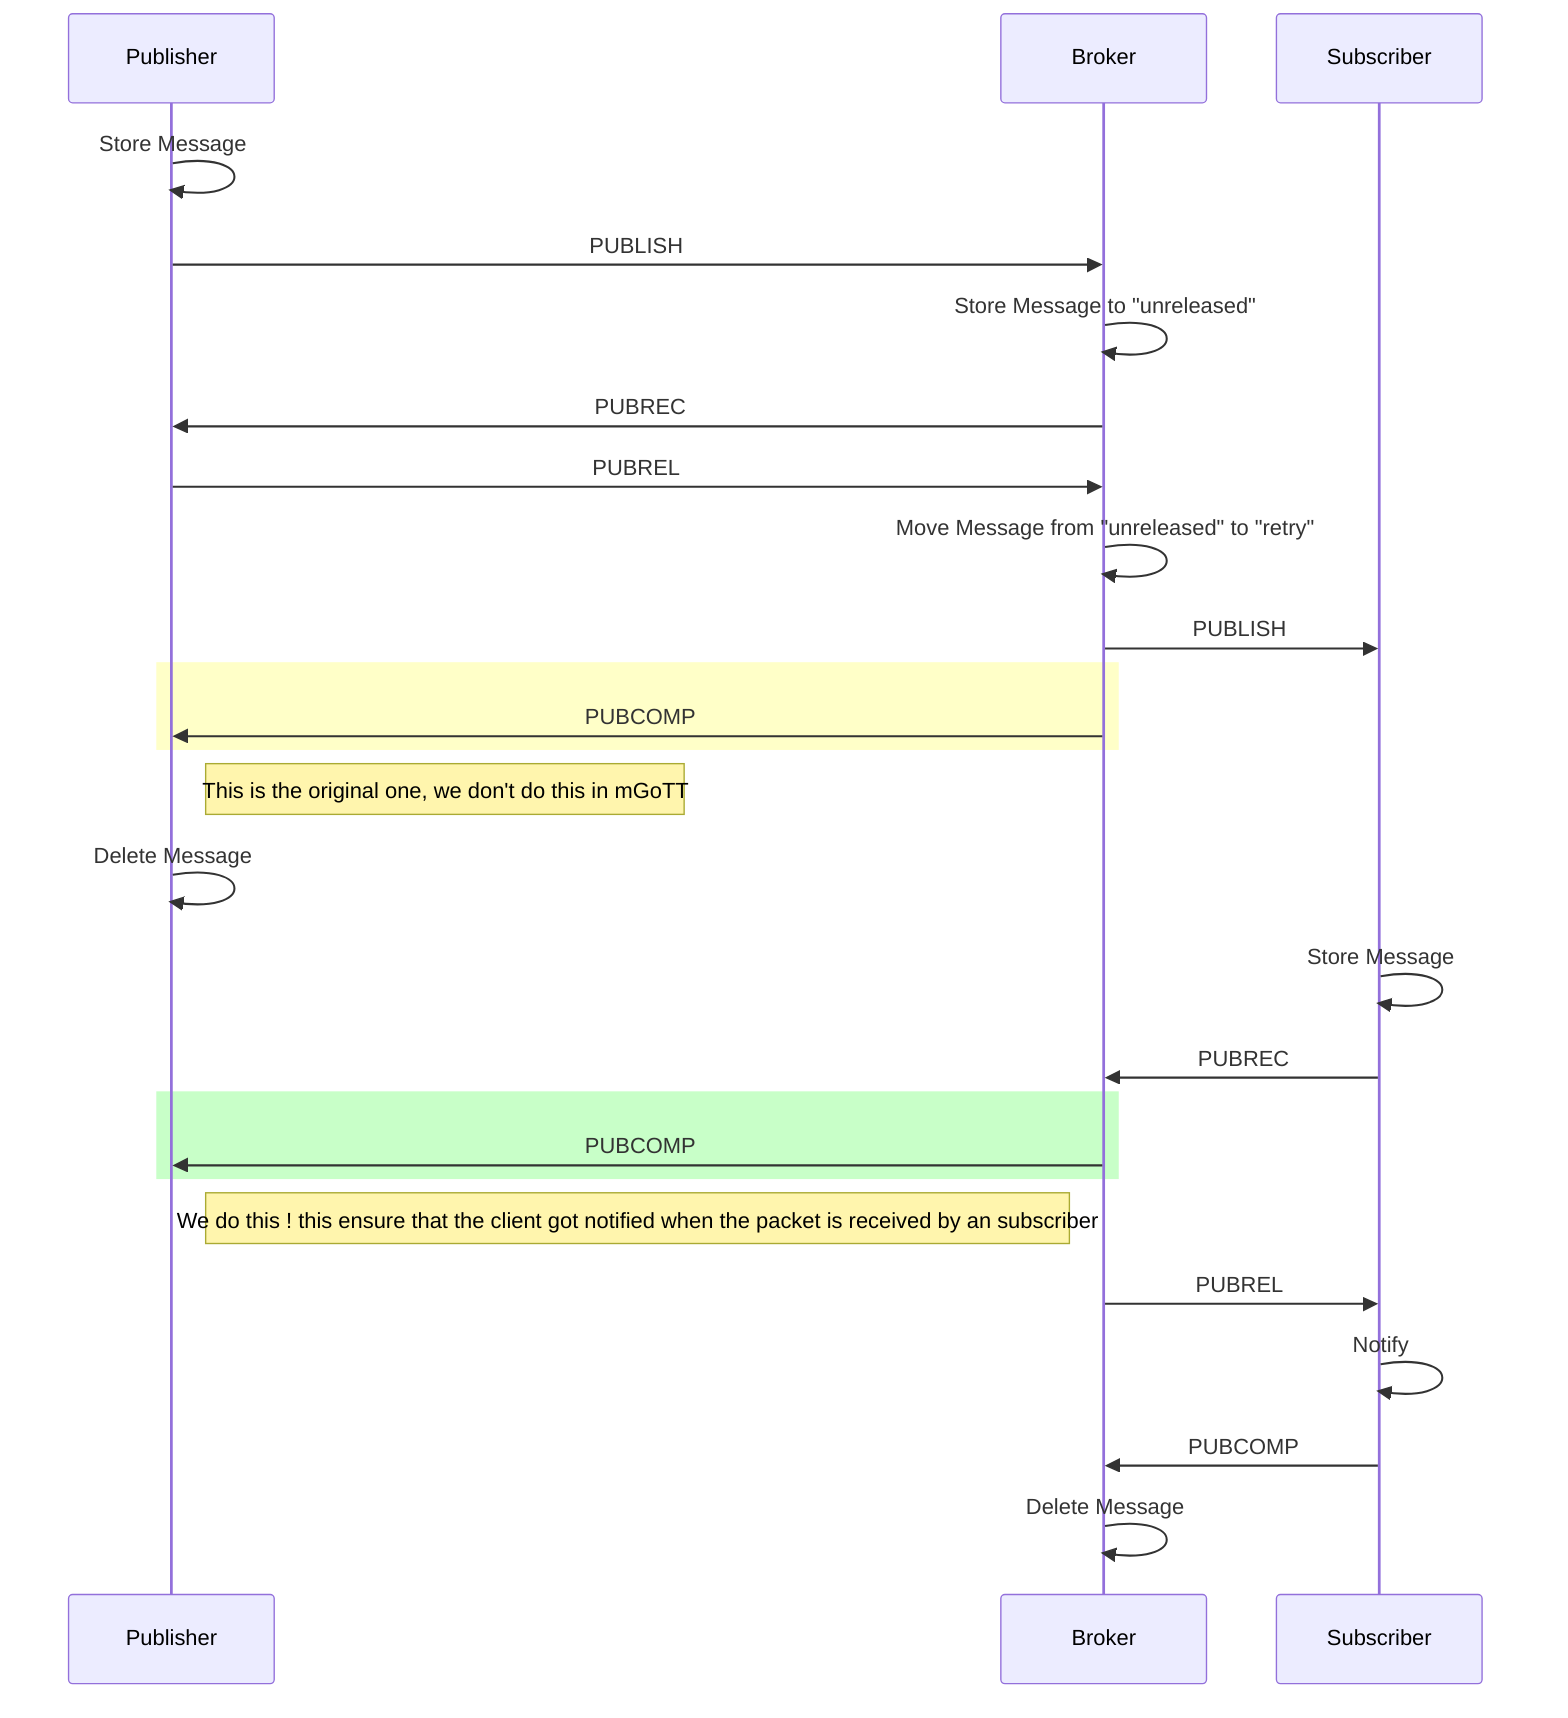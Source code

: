 sequenceDiagram
    Publisher->>Publisher: Store Message
    Publisher->>Broker: PUBLISH
    Broker->>Broker: Store Message to "unreleased"
    Broker->>Publisher: PUBREC

    Publisher->>Broker: PUBREL
    Broker->>Broker: Move Message from "unreleased" to "retry"

    Broker->>Subscriber: PUBLISH
    rect rgb(255, 255, 200)
      Broker->>Publisher: PUBCOMP
    end
    Note right of Publisher: This is the original one, we don't do this in mGoTT
    Publisher->>Publisher: Delete Message

    Subscriber->>Subscriber: Store Message
    Subscriber->>Broker: PUBREC
    rect rgb(200, 255, 200)
      Broker->>Publisher: PUBCOMP
    end
    Note right of Publisher: We do this ! this ensure that the client got notified when the packet is received by an subscriber

    Broker->>Subscriber: PUBREL

    Subscriber->>Subscriber: Notify
    Subscriber->>Broker: PUBCOMP

    Broker->>Broker: Delete Message
